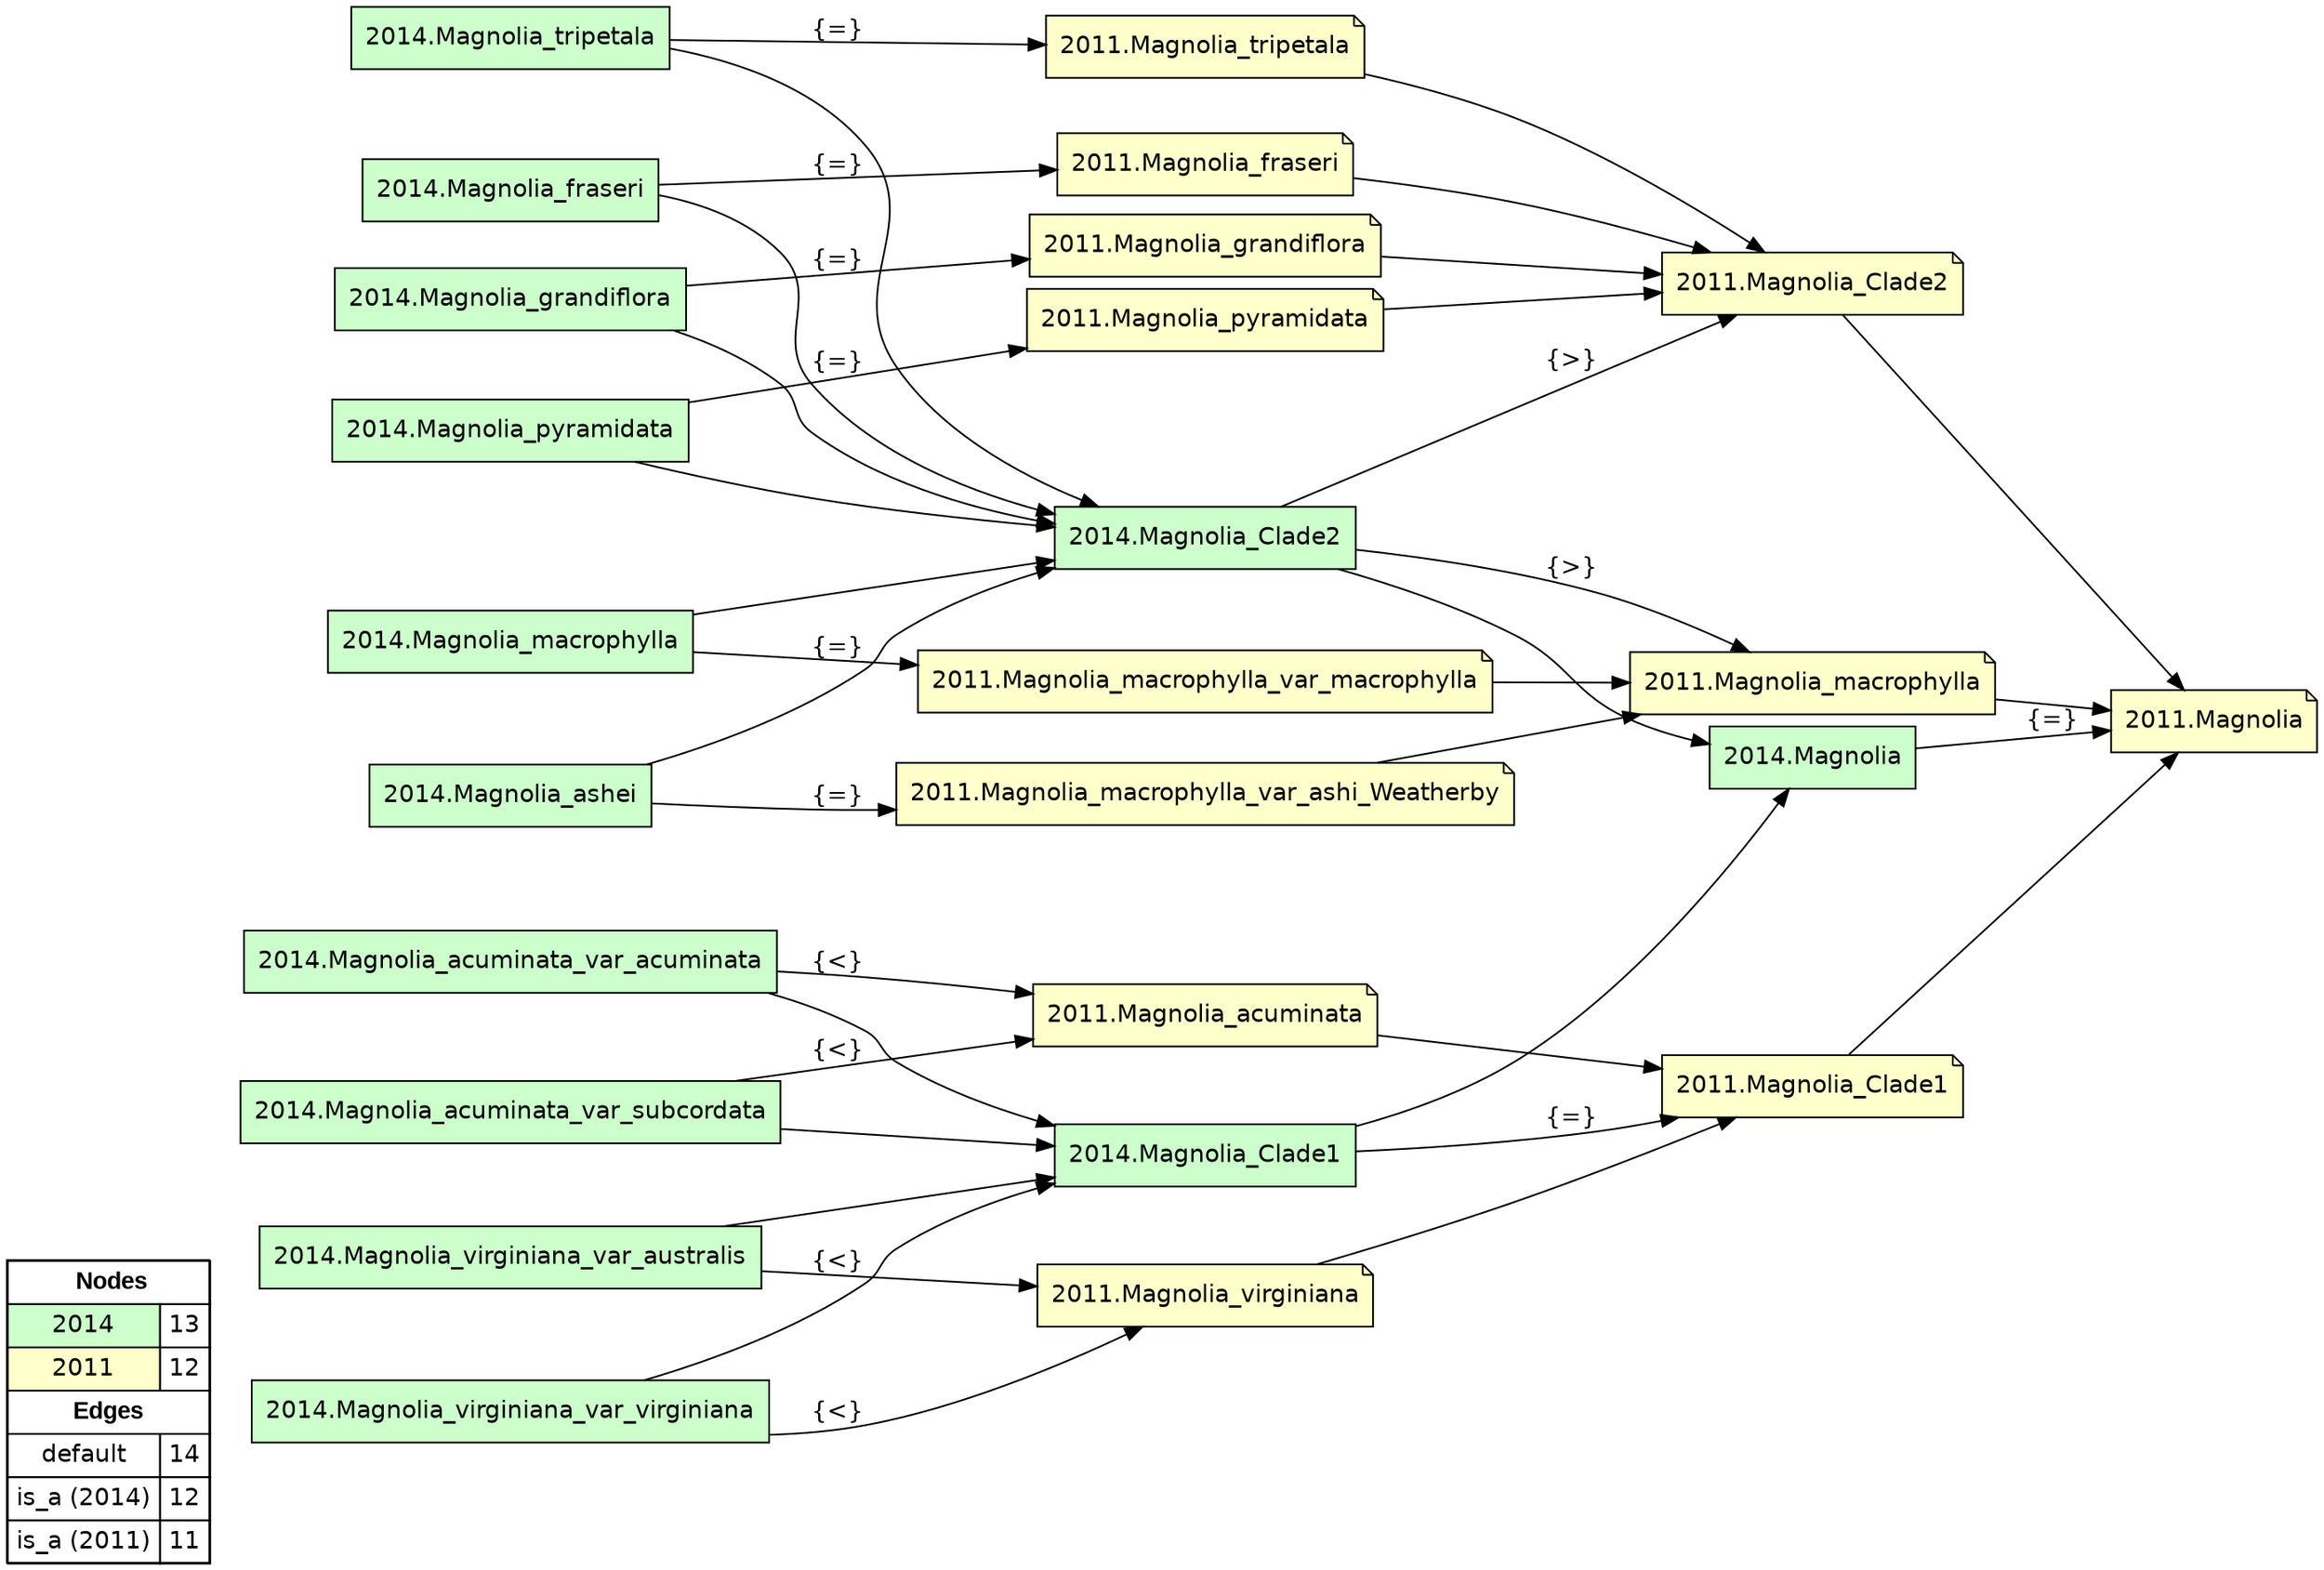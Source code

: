 digraph{
rankdir=LR
node[shape=circle style=filled fillcolor="#FFFFFF"] 
node[shape=box style=filled fillcolor="#CCFFCC" fontname="helvetica"] 
"2014.Magnolia_tripetala"
"2014.Magnolia_Clade2"
"2014.Magnolia_Clade1"
"2014.Magnolia_fraseri"
"2014.Magnolia"
"2014.Magnolia_acuminata_var_subcordata"
"2014.Magnolia_ashei"
"2014.Magnolia_grandiflora"
"2014.Magnolia_acuminata_var_acuminata"
"2014.Magnolia_virginiana_var_virginiana"
"2014.Magnolia_macrophylla"
"2014.Magnolia_virginiana_var_australis"
"2014.Magnolia_pyramidata"
node[shape=circle style=filled fillcolor="#FFFFFF"] 
node[shape=note style=filled fillcolor="#FFFFCC" fontname="helvetica"] 
"2011.Magnolia_macrophylla"
"2011.Magnolia_tripetala"
"2011.Magnolia_virginiana"
"2011.Magnolia_fraseri"
"2011.Magnolia_macrophylla_var_macrophylla"
"2011.Magnolia"
"2011.Magnolia_macrophylla_var_ashi_Weatherby"
"2011.Magnolia_Clade2"
"2011.Magnolia_Clade1"
"2011.Magnolia_grandiflora"
"2011.Magnolia_acuminata"
"2011.Magnolia_pyramidata"
edge[style=solid color="#000000" constraint=true penwidth=1 dir=forward]
edge[style=solid color="#000000" constraint=true penwidth=1 dir=forward]
"2014.Magnolia" -> "2011.Magnolia" [label="{=}"]
"2014.Magnolia_virginiana_var_australis" -> "2011.Magnolia_virginiana" [label="{<}"]
"2014.Magnolia_fraseri" -> "2011.Magnolia_fraseri" [label="{=}"]
"2014.Magnolia_pyramidata" -> "2011.Magnolia_pyramidata" [label="{=}"]
"2014.Magnolia_Clade1" -> "2011.Magnolia_Clade1" [label="{=}"]
"2014.Magnolia_ashei" -> "2011.Magnolia_macrophylla_var_ashi_Weatherby" [label="{=}"]
"2014.Magnolia_virginiana_var_virginiana" -> "2011.Magnolia_virginiana" [label="{<}"]
"2014.Magnolia_Clade2" -> "2011.Magnolia_macrophylla" [label="{>}"]
"2014.Magnolia_macrophylla" -> "2011.Magnolia_macrophylla_var_macrophylla" [label="{=}"]
"2014.Magnolia_tripetala" -> "2011.Magnolia_tripetala" [label="{=}"]
"2014.Magnolia_acuminata_var_acuminata" -> "2011.Magnolia_acuminata" [label="{<}"]
"2014.Magnolia_acuminata_var_subcordata" -> "2011.Magnolia_acuminata" [label="{<}"]
"2014.Magnolia_grandiflora" -> "2011.Magnolia_grandiflora" [label="{=}"]
"2014.Magnolia_Clade2" -> "2011.Magnolia_Clade2" [label="{>}"]
edge[style=solid color="#000000" constraint=true penwidth=1 dir=forward]
edge[style=solid color="#000000" constraint=true penwidth=1 dir=forward]
"2014.Magnolia_acuminata_var_acuminata" -> "2014.Magnolia_Clade1"
"2014.Magnolia_fraseri" -> "2014.Magnolia_Clade2"
"2014.Magnolia_Clade2" -> "2014.Magnolia"
"2014.Magnolia_virginiana_var_virginiana" -> "2014.Magnolia_Clade1"
"2014.Magnolia_grandiflora" -> "2014.Magnolia_Clade2"
"2014.Magnolia_ashei" -> "2014.Magnolia_Clade2"
"2014.Magnolia_acuminata_var_subcordata" -> "2014.Magnolia_Clade1"
"2014.Magnolia_tripetala" -> "2014.Magnolia_Clade2"
"2014.Magnolia_pyramidata" -> "2014.Magnolia_Clade2"
"2014.Magnolia_macrophylla" -> "2014.Magnolia_Clade2"
"2014.Magnolia_virginiana_var_australis" -> "2014.Magnolia_Clade1"
"2014.Magnolia_Clade1" -> "2014.Magnolia"
edge[style=solid color="#000000" constraint=true penwidth=1 dir=forward]
edge[style=solid color="#000000" constraint=true penwidth=1 dir=forward]
"2011.Magnolia_grandiflora" -> "2011.Magnolia_Clade2"
"2011.Magnolia_Clade2" -> "2011.Magnolia"
"2011.Magnolia_fraseri" -> "2011.Magnolia_Clade2"
"2011.Magnolia_macrophylla" -> "2011.Magnolia"
"2011.Magnolia_pyramidata" -> "2011.Magnolia_Clade2"
"2011.Magnolia_virginiana" -> "2011.Magnolia_Clade1"
"2011.Magnolia_macrophylla_var_macrophylla" -> "2011.Magnolia_macrophylla"
"2011.Magnolia_acuminata" -> "2011.Magnolia_Clade1"
"2011.Magnolia_tripetala" -> "2011.Magnolia_Clade2"
"2011.Magnolia_Clade1" -> "2011.Magnolia"
"2011.Magnolia_macrophylla_var_ashi_Weatherby" -> "2011.Magnolia_macrophylla"
edge[style=solid color="#000000" constraint=true penwidth=1 dir=forward]
edge[style=dashed color="#AA00FF" constraint=true penwidth=2 dir=both]
node[shape=box] 
{rank=source Legend [fillcolor= white margin=0 label=< 
 <TABLE BORDER="0" CELLBORDER="1" CELLSPACING="0" CELLPADDING="4"> 
<TR> <TD COLSPAN="2"><font face="Arial Black"> Nodes</font></TD> </TR> 
<TR> 
 <TD bgcolor="#CCFFCC" fontname="helvetica">2014</TD> 
 <TD>13</TD> 
 </TR> 
<TR> 
 <TD bgcolor="#FFFFCC" fontname="helvetica">2011</TD> 
 <TD>12</TD> 
 </TR> 
<TR> <TD COLSPAN="2"><font face = "Arial Black"> Edges </font></TD> </TR> 
<TR> 
 <TD><font color ="#000000">default</font></TD><TD>14</TD>
</TR>
<TR> 
 <TD><font color ="#000000">is_a (2014)</font></TD><TD>12</TD>
</TR>
<TR> 
 <TD><font color ="#000000">is_a (2011)</font></TD><TD>11</TD>
</TR>
</TABLE> 
 >] } 
}